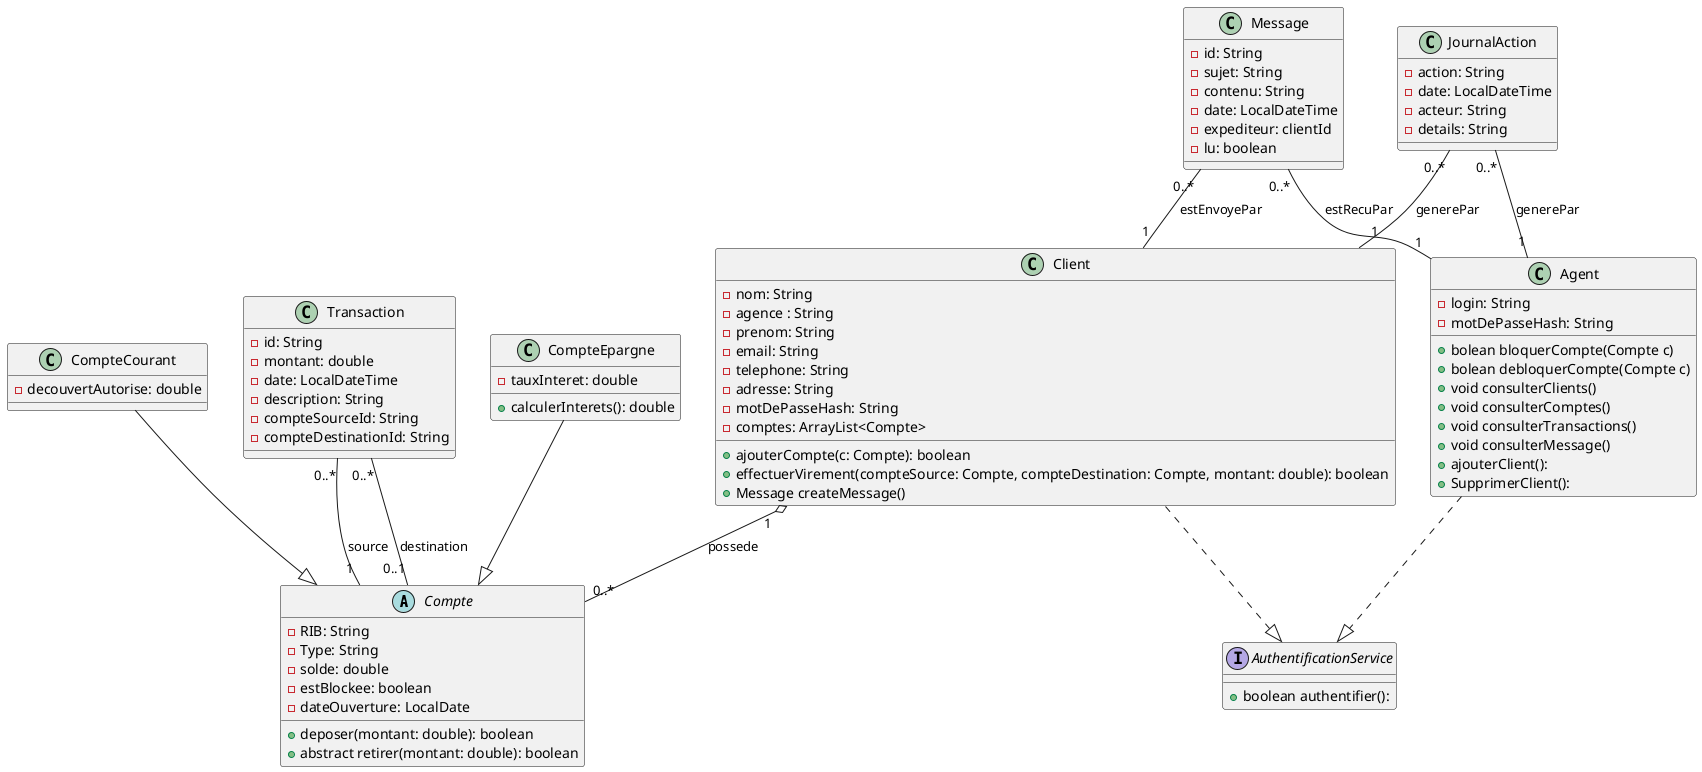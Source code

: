 @startuml BankingSystem

abstract class Compte {
 - RIB: String
 - Type: String
 - solde: double
 - estBlockee: boolean 
 - dateOuverture: LocalDate 
 + deposer(montant: double): boolean 
 + abstract retirer(montant: double): boolean  
}

class CompteCourant {
 - decouvertAutorise: double 
}

class CompteEpargne {
 - tauxInteret: double
 + calculerInterets(): double
}

class Client {
 - nom: String
 - agence : String
 - prenom: String 
 - email: String
 - telephone: String 
 - adresse: String 
 - motDePasseHash: String 
 - comptes: ArrayList<Compte>
 + ajouterCompte(c: Compte): boolean 
 + effectuerVirement(compteSource: Compte, compteDestination: Compte, montant: double): boolean 
 + Message createMessage()  
}

class Transaction {
 - id: String 
 - montant: double
 - date: LocalDateTime 
 - description: String 
 - compteSourceId: String 
 - compteDestinationId: String 
}

class Agent {
 - login: String
 - motDePasseHash: String
 + bolean bloquerCompte(Compte c) 
 + bolean debloquerCompte(Compte c)
 + void consulterClients() 
 + void consulterComptes() 
 + void consulterTransactions()
 + void consulterMessage()
 + ajouterClient():
 + SupprimerClient():
}


class Message {
 - id: String 
 - sujet: String
 - contenu: String
 - date: LocalDateTime 
 - expediteur: clientId
 - lu: boolean 
}

class JournalAction {
 - action: String
 - date: LocalDateTime 
 - acteur: String 
 - details: String 
}

interface AuthentificationService{
    + boolean authentifier():

} 

CompteCourant --|> Compte
CompteEpargne --|> Compte

Client "1" o-- "0..*" Compte : possede
Transaction "0..*" -- "1" Compte : source
Transaction "0..*" -- "0..1" Compte : destination

 Client ..|>  AuthentificationService
 Agent ..|>  AuthentificationService


Message "0..*" -- "1" Client : estEnvoyePar
Message "0..*" -- "1" Agent : estRecuPar

JournalAction "0..*" -- "1" Agent : generePar
JournalAction "0..*" -- "1" Client : generePar

@enduml